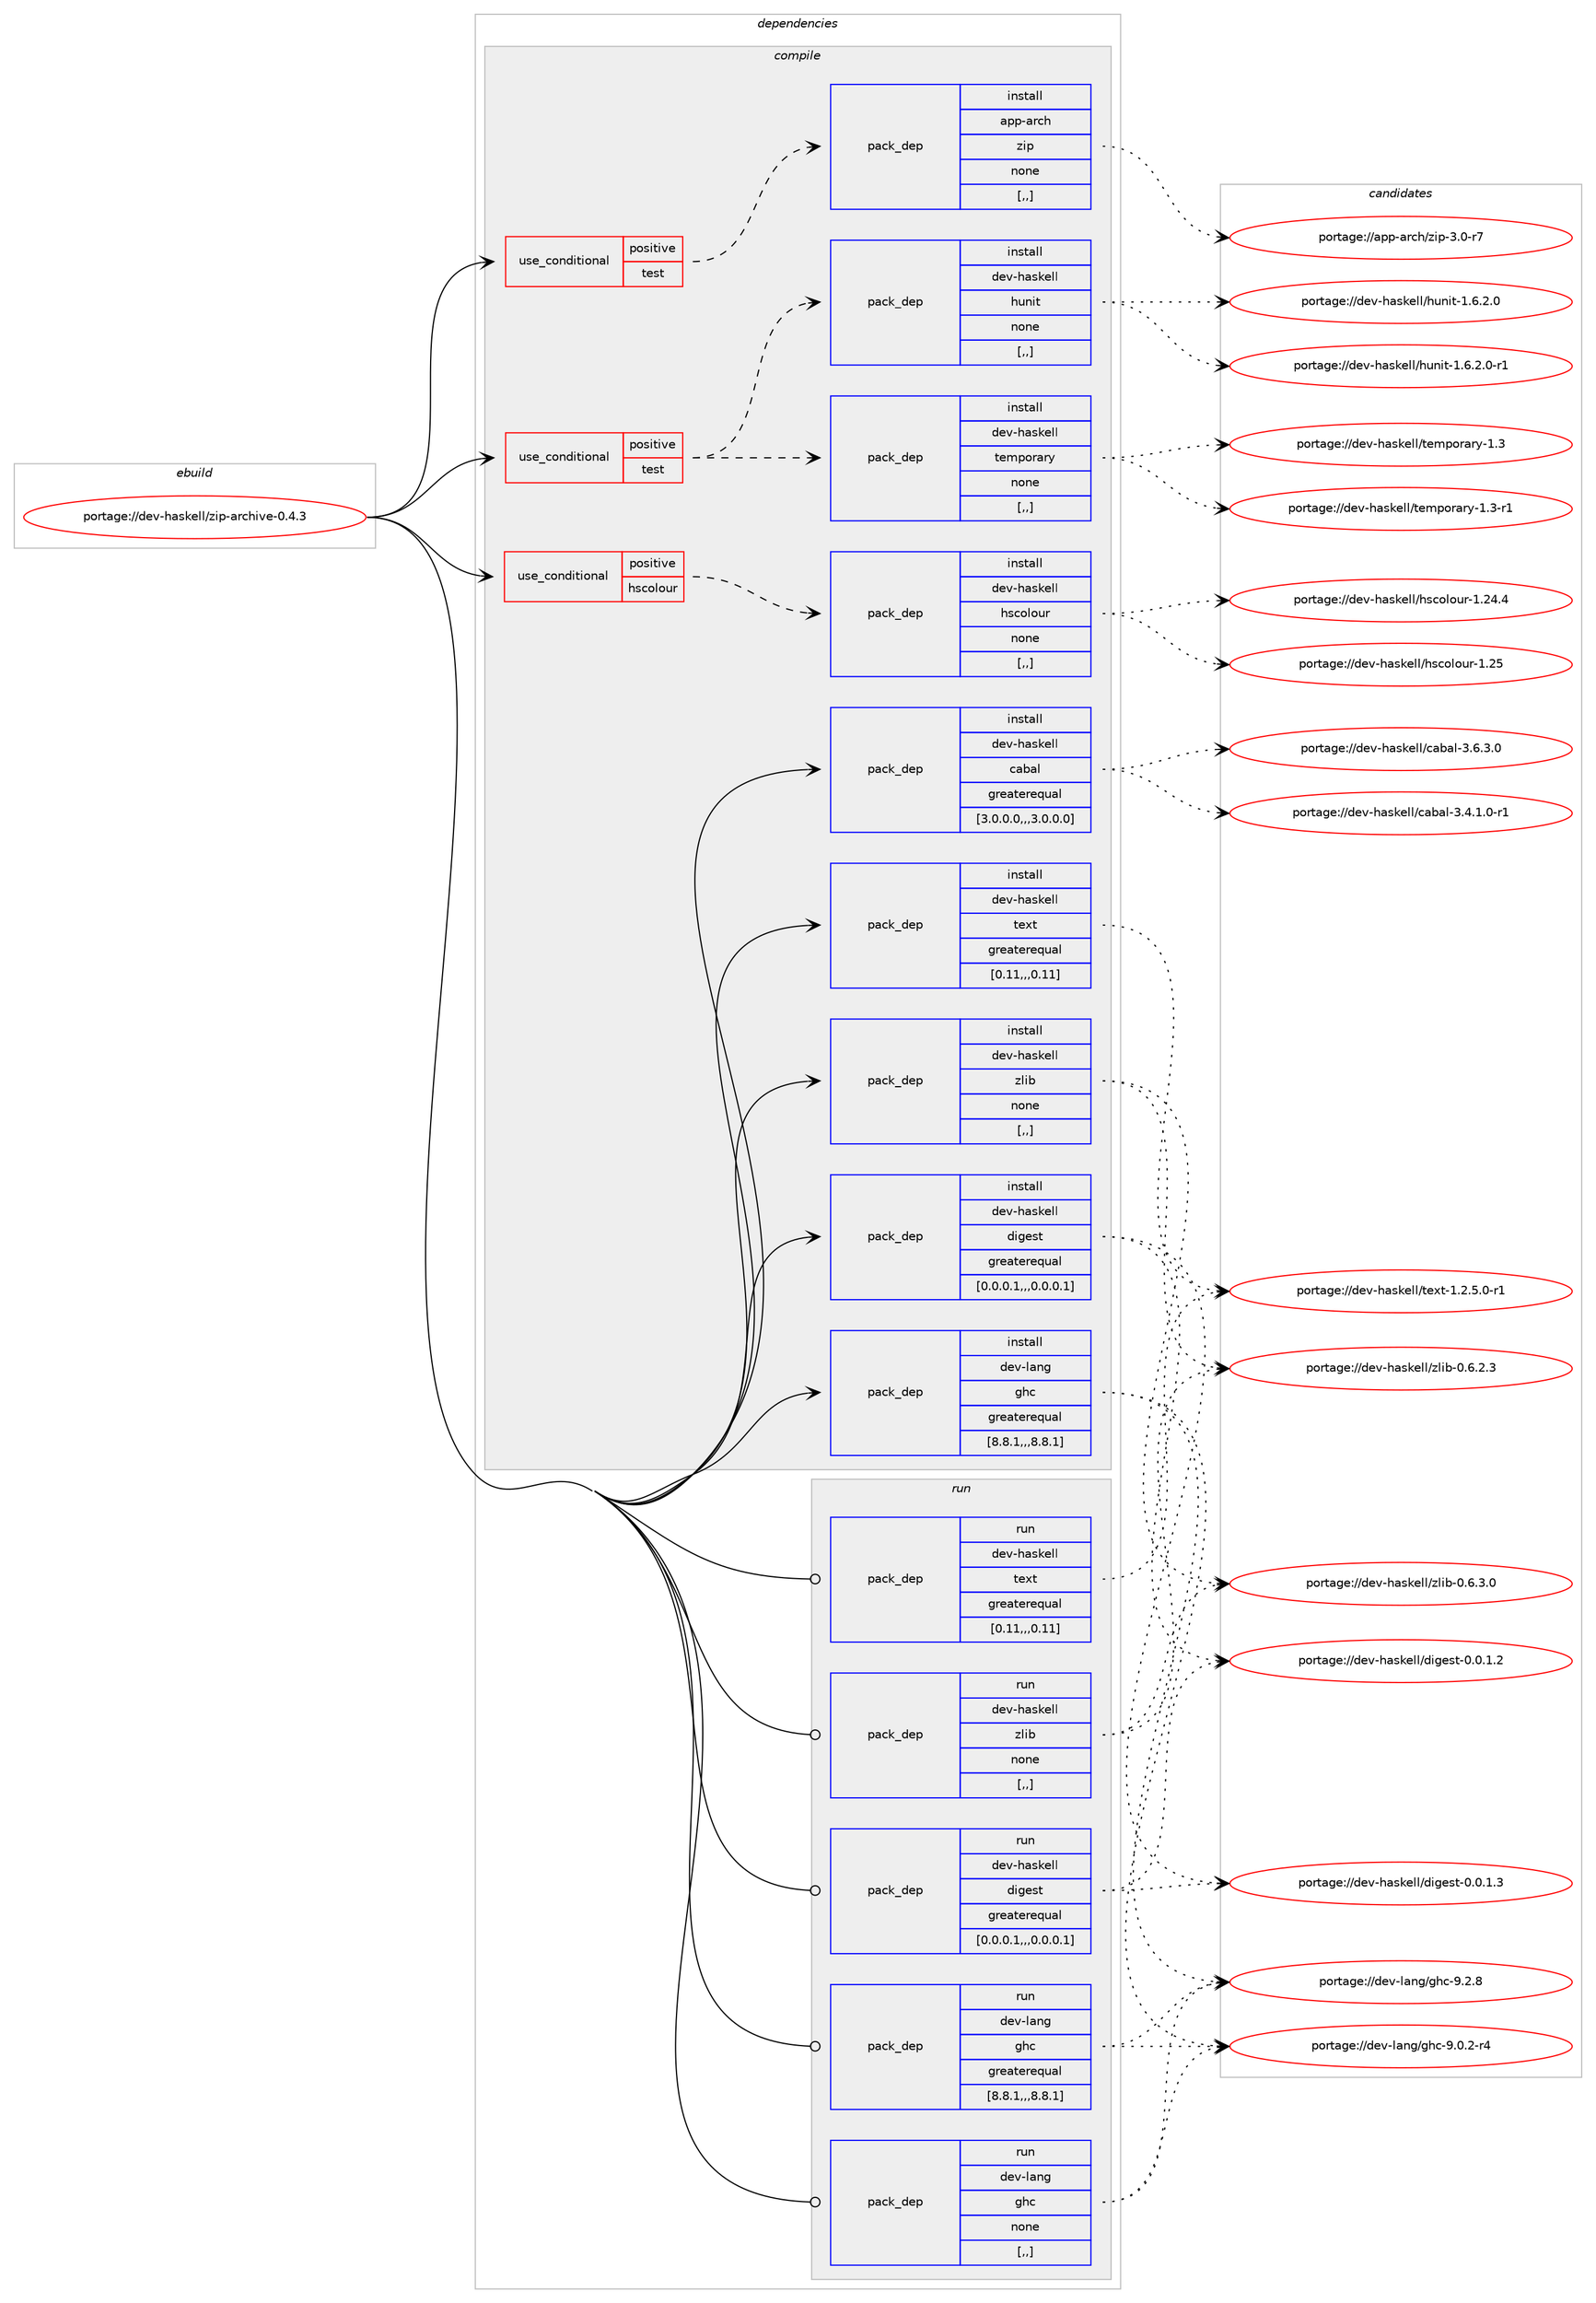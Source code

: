digraph prolog {

# *************
# Graph options
# *************

newrank=true;
concentrate=true;
compound=true;
graph [rankdir=LR,fontname=Helvetica,fontsize=10,ranksep=1.5];#, ranksep=2.5, nodesep=0.2];
edge  [arrowhead=vee];
node  [fontname=Helvetica,fontsize=10];

# **********
# The ebuild
# **********

subgraph cluster_leftcol {
color=gray;
label=<<i>ebuild</i>>;
id [label="portage://dev-haskell/zip-archive-0.4.3", color=red, width=4, href="../dev-haskell/zip-archive-0.4.3.svg"];
}

# ****************
# The dependencies
# ****************

subgraph cluster_midcol {
color=gray;
label=<<i>dependencies</i>>;
subgraph cluster_compile {
fillcolor="#eeeeee";
style=filled;
label=<<i>compile</i>>;
subgraph cond21391 {
dependency92423 [label=<<TABLE BORDER="0" CELLBORDER="1" CELLSPACING="0" CELLPADDING="4"><TR><TD ROWSPAN="3" CELLPADDING="10">use_conditional</TD></TR><TR><TD>positive</TD></TR><TR><TD>hscolour</TD></TR></TABLE>>, shape=none, color=red];
subgraph pack69977 {
dependency92424 [label=<<TABLE BORDER="0" CELLBORDER="1" CELLSPACING="0" CELLPADDING="4" WIDTH="220"><TR><TD ROWSPAN="6" CELLPADDING="30">pack_dep</TD></TR><TR><TD WIDTH="110">install</TD></TR><TR><TD>dev-haskell</TD></TR><TR><TD>hscolour</TD></TR><TR><TD>none</TD></TR><TR><TD>[,,]</TD></TR></TABLE>>, shape=none, color=blue];
}
dependency92423:e -> dependency92424:w [weight=20,style="dashed",arrowhead="vee"];
}
id:e -> dependency92423:w [weight=20,style="solid",arrowhead="vee"];
subgraph cond21392 {
dependency92425 [label=<<TABLE BORDER="0" CELLBORDER="1" CELLSPACING="0" CELLPADDING="4"><TR><TD ROWSPAN="3" CELLPADDING="10">use_conditional</TD></TR><TR><TD>positive</TD></TR><TR><TD>test</TD></TR></TABLE>>, shape=none, color=red];
subgraph pack69978 {
dependency92426 [label=<<TABLE BORDER="0" CELLBORDER="1" CELLSPACING="0" CELLPADDING="4" WIDTH="220"><TR><TD ROWSPAN="6" CELLPADDING="30">pack_dep</TD></TR><TR><TD WIDTH="110">install</TD></TR><TR><TD>app-arch</TD></TR><TR><TD>zip</TD></TR><TR><TD>none</TD></TR><TR><TD>[,,]</TD></TR></TABLE>>, shape=none, color=blue];
}
dependency92425:e -> dependency92426:w [weight=20,style="dashed",arrowhead="vee"];
}
id:e -> dependency92425:w [weight=20,style="solid",arrowhead="vee"];
subgraph cond21393 {
dependency92427 [label=<<TABLE BORDER="0" CELLBORDER="1" CELLSPACING="0" CELLPADDING="4"><TR><TD ROWSPAN="3" CELLPADDING="10">use_conditional</TD></TR><TR><TD>positive</TD></TR><TR><TD>test</TD></TR></TABLE>>, shape=none, color=red];
subgraph pack69979 {
dependency92428 [label=<<TABLE BORDER="0" CELLBORDER="1" CELLSPACING="0" CELLPADDING="4" WIDTH="220"><TR><TD ROWSPAN="6" CELLPADDING="30">pack_dep</TD></TR><TR><TD WIDTH="110">install</TD></TR><TR><TD>dev-haskell</TD></TR><TR><TD>hunit</TD></TR><TR><TD>none</TD></TR><TR><TD>[,,]</TD></TR></TABLE>>, shape=none, color=blue];
}
dependency92427:e -> dependency92428:w [weight=20,style="dashed",arrowhead="vee"];
subgraph pack69980 {
dependency92429 [label=<<TABLE BORDER="0" CELLBORDER="1" CELLSPACING="0" CELLPADDING="4" WIDTH="220"><TR><TD ROWSPAN="6" CELLPADDING="30">pack_dep</TD></TR><TR><TD WIDTH="110">install</TD></TR><TR><TD>dev-haskell</TD></TR><TR><TD>temporary</TD></TR><TR><TD>none</TD></TR><TR><TD>[,,]</TD></TR></TABLE>>, shape=none, color=blue];
}
dependency92427:e -> dependency92429:w [weight=20,style="dashed",arrowhead="vee"];
}
id:e -> dependency92427:w [weight=20,style="solid",arrowhead="vee"];
subgraph pack69981 {
dependency92430 [label=<<TABLE BORDER="0" CELLBORDER="1" CELLSPACING="0" CELLPADDING="4" WIDTH="220"><TR><TD ROWSPAN="6" CELLPADDING="30">pack_dep</TD></TR><TR><TD WIDTH="110">install</TD></TR><TR><TD>dev-haskell</TD></TR><TR><TD>cabal</TD></TR><TR><TD>greaterequal</TD></TR><TR><TD>[3.0.0.0,,,3.0.0.0]</TD></TR></TABLE>>, shape=none, color=blue];
}
id:e -> dependency92430:w [weight=20,style="solid",arrowhead="vee"];
subgraph pack69982 {
dependency92431 [label=<<TABLE BORDER="0" CELLBORDER="1" CELLSPACING="0" CELLPADDING="4" WIDTH="220"><TR><TD ROWSPAN="6" CELLPADDING="30">pack_dep</TD></TR><TR><TD WIDTH="110">install</TD></TR><TR><TD>dev-haskell</TD></TR><TR><TD>digest</TD></TR><TR><TD>greaterequal</TD></TR><TR><TD>[0.0.0.1,,,0.0.0.1]</TD></TR></TABLE>>, shape=none, color=blue];
}
id:e -> dependency92431:w [weight=20,style="solid",arrowhead="vee"];
subgraph pack69983 {
dependency92432 [label=<<TABLE BORDER="0" CELLBORDER="1" CELLSPACING="0" CELLPADDING="4" WIDTH="220"><TR><TD ROWSPAN="6" CELLPADDING="30">pack_dep</TD></TR><TR><TD WIDTH="110">install</TD></TR><TR><TD>dev-haskell</TD></TR><TR><TD>text</TD></TR><TR><TD>greaterequal</TD></TR><TR><TD>[0.11,,,0.11]</TD></TR></TABLE>>, shape=none, color=blue];
}
id:e -> dependency92432:w [weight=20,style="solid",arrowhead="vee"];
subgraph pack69984 {
dependency92433 [label=<<TABLE BORDER="0" CELLBORDER="1" CELLSPACING="0" CELLPADDING="4" WIDTH="220"><TR><TD ROWSPAN="6" CELLPADDING="30">pack_dep</TD></TR><TR><TD WIDTH="110">install</TD></TR><TR><TD>dev-haskell</TD></TR><TR><TD>zlib</TD></TR><TR><TD>none</TD></TR><TR><TD>[,,]</TD></TR></TABLE>>, shape=none, color=blue];
}
id:e -> dependency92433:w [weight=20,style="solid",arrowhead="vee"];
subgraph pack69985 {
dependency92434 [label=<<TABLE BORDER="0" CELLBORDER="1" CELLSPACING="0" CELLPADDING="4" WIDTH="220"><TR><TD ROWSPAN="6" CELLPADDING="30">pack_dep</TD></TR><TR><TD WIDTH="110">install</TD></TR><TR><TD>dev-lang</TD></TR><TR><TD>ghc</TD></TR><TR><TD>greaterequal</TD></TR><TR><TD>[8.8.1,,,8.8.1]</TD></TR></TABLE>>, shape=none, color=blue];
}
id:e -> dependency92434:w [weight=20,style="solid",arrowhead="vee"];
}
subgraph cluster_compileandrun {
fillcolor="#eeeeee";
style=filled;
label=<<i>compile and run</i>>;
}
subgraph cluster_run {
fillcolor="#eeeeee";
style=filled;
label=<<i>run</i>>;
subgraph pack69986 {
dependency92435 [label=<<TABLE BORDER="0" CELLBORDER="1" CELLSPACING="0" CELLPADDING="4" WIDTH="220"><TR><TD ROWSPAN="6" CELLPADDING="30">pack_dep</TD></TR><TR><TD WIDTH="110">run</TD></TR><TR><TD>dev-haskell</TD></TR><TR><TD>digest</TD></TR><TR><TD>greaterequal</TD></TR><TR><TD>[0.0.0.1,,,0.0.0.1]</TD></TR></TABLE>>, shape=none, color=blue];
}
id:e -> dependency92435:w [weight=20,style="solid",arrowhead="odot"];
subgraph pack69987 {
dependency92436 [label=<<TABLE BORDER="0" CELLBORDER="1" CELLSPACING="0" CELLPADDING="4" WIDTH="220"><TR><TD ROWSPAN="6" CELLPADDING="30">pack_dep</TD></TR><TR><TD WIDTH="110">run</TD></TR><TR><TD>dev-haskell</TD></TR><TR><TD>text</TD></TR><TR><TD>greaterequal</TD></TR><TR><TD>[0.11,,,0.11]</TD></TR></TABLE>>, shape=none, color=blue];
}
id:e -> dependency92436:w [weight=20,style="solid",arrowhead="odot"];
subgraph pack69988 {
dependency92437 [label=<<TABLE BORDER="0" CELLBORDER="1" CELLSPACING="0" CELLPADDING="4" WIDTH="220"><TR><TD ROWSPAN="6" CELLPADDING="30">pack_dep</TD></TR><TR><TD WIDTH="110">run</TD></TR><TR><TD>dev-haskell</TD></TR><TR><TD>zlib</TD></TR><TR><TD>none</TD></TR><TR><TD>[,,]</TD></TR></TABLE>>, shape=none, color=blue];
}
id:e -> dependency92437:w [weight=20,style="solid",arrowhead="odot"];
subgraph pack69989 {
dependency92438 [label=<<TABLE BORDER="0" CELLBORDER="1" CELLSPACING="0" CELLPADDING="4" WIDTH="220"><TR><TD ROWSPAN="6" CELLPADDING="30">pack_dep</TD></TR><TR><TD WIDTH="110">run</TD></TR><TR><TD>dev-lang</TD></TR><TR><TD>ghc</TD></TR><TR><TD>greaterequal</TD></TR><TR><TD>[8.8.1,,,8.8.1]</TD></TR></TABLE>>, shape=none, color=blue];
}
id:e -> dependency92438:w [weight=20,style="solid",arrowhead="odot"];
subgraph pack69990 {
dependency92439 [label=<<TABLE BORDER="0" CELLBORDER="1" CELLSPACING="0" CELLPADDING="4" WIDTH="220"><TR><TD ROWSPAN="6" CELLPADDING="30">pack_dep</TD></TR><TR><TD WIDTH="110">run</TD></TR><TR><TD>dev-lang</TD></TR><TR><TD>ghc</TD></TR><TR><TD>none</TD></TR><TR><TD>[,,]</TD></TR></TABLE>>, shape=none, color=blue];
}
id:e -> dependency92439:w [weight=20,style="solid",arrowhead="odot"];
}
}

# **************
# The candidates
# **************

subgraph cluster_choices {
rank=same;
color=gray;
label=<<i>candidates</i>>;

subgraph choice69977 {
color=black;
nodesep=1;
choice100101118451049711510710110810847104115991111081111171144549465053 [label="portage://dev-haskell/hscolour-1.25", color=red, width=4,href="../dev-haskell/hscolour-1.25.svg"];
choice1001011184510497115107101108108471041159911110811111711445494650524652 [label="portage://dev-haskell/hscolour-1.24.4", color=red, width=4,href="../dev-haskell/hscolour-1.24.4.svg"];
dependency92424:e -> choice100101118451049711510710110810847104115991111081111171144549465053:w [style=dotted,weight="100"];
dependency92424:e -> choice1001011184510497115107101108108471041159911110811111711445494650524652:w [style=dotted,weight="100"];
}
subgraph choice69978 {
color=black;
nodesep=1;
choice9711211245971149910447122105112455146484511455 [label="portage://app-arch/zip-3.0-r7", color=red, width=4,href="../app-arch/zip-3.0-r7.svg"];
dependency92426:e -> choice9711211245971149910447122105112455146484511455:w [style=dotted,weight="100"];
}
subgraph choice69979 {
color=black;
nodesep=1;
choice10010111845104971151071011081084710411711010511645494654465046484511449 [label="portage://dev-haskell/hunit-1.6.2.0-r1", color=red, width=4,href="../dev-haskell/hunit-1.6.2.0-r1.svg"];
choice1001011184510497115107101108108471041171101051164549465446504648 [label="portage://dev-haskell/hunit-1.6.2.0", color=red, width=4,href="../dev-haskell/hunit-1.6.2.0.svg"];
dependency92428:e -> choice10010111845104971151071011081084710411711010511645494654465046484511449:w [style=dotted,weight="100"];
dependency92428:e -> choice1001011184510497115107101108108471041171101051164549465446504648:w [style=dotted,weight="100"];
}
subgraph choice69980 {
color=black;
nodesep=1;
choice10010111845104971151071011081084711610110911211111497114121454946514511449 [label="portage://dev-haskell/temporary-1.3-r1", color=red, width=4,href="../dev-haskell/temporary-1.3-r1.svg"];
choice1001011184510497115107101108108471161011091121111149711412145494651 [label="portage://dev-haskell/temporary-1.3", color=red, width=4,href="../dev-haskell/temporary-1.3.svg"];
dependency92429:e -> choice10010111845104971151071011081084711610110911211111497114121454946514511449:w [style=dotted,weight="100"];
dependency92429:e -> choice1001011184510497115107101108108471161011091121111149711412145494651:w [style=dotted,weight="100"];
}
subgraph choice69981 {
color=black;
nodesep=1;
choice100101118451049711510710110810847999798971084551465446514648 [label="portage://dev-haskell/cabal-3.6.3.0", color=red, width=4,href="../dev-haskell/cabal-3.6.3.0.svg"];
choice1001011184510497115107101108108479997989710845514652464946484511449 [label="portage://dev-haskell/cabal-3.4.1.0-r1", color=red, width=4,href="../dev-haskell/cabal-3.4.1.0-r1.svg"];
dependency92430:e -> choice100101118451049711510710110810847999798971084551465446514648:w [style=dotted,weight="100"];
dependency92430:e -> choice1001011184510497115107101108108479997989710845514652464946484511449:w [style=dotted,weight="100"];
}
subgraph choice69982 {
color=black;
nodesep=1;
choice1001011184510497115107101108108471001051031011151164548464846494651 [label="portage://dev-haskell/digest-0.0.1.3", color=red, width=4,href="../dev-haskell/digest-0.0.1.3.svg"];
choice1001011184510497115107101108108471001051031011151164548464846494650 [label="portage://dev-haskell/digest-0.0.1.2", color=red, width=4,href="../dev-haskell/digest-0.0.1.2.svg"];
dependency92431:e -> choice1001011184510497115107101108108471001051031011151164548464846494651:w [style=dotted,weight="100"];
dependency92431:e -> choice1001011184510497115107101108108471001051031011151164548464846494650:w [style=dotted,weight="100"];
}
subgraph choice69983 {
color=black;
nodesep=1;
choice10010111845104971151071011081084711610112011645494650465346484511449 [label="portage://dev-haskell/text-1.2.5.0-r1", color=red, width=4,href="../dev-haskell/text-1.2.5.0-r1.svg"];
dependency92432:e -> choice10010111845104971151071011081084711610112011645494650465346484511449:w [style=dotted,weight="100"];
}
subgraph choice69984 {
color=black;
nodesep=1;
choice100101118451049711510710110810847122108105984548465446514648 [label="portage://dev-haskell/zlib-0.6.3.0", color=red, width=4,href="../dev-haskell/zlib-0.6.3.0.svg"];
choice100101118451049711510710110810847122108105984548465446504651 [label="portage://dev-haskell/zlib-0.6.2.3", color=red, width=4,href="../dev-haskell/zlib-0.6.2.3.svg"];
dependency92433:e -> choice100101118451049711510710110810847122108105984548465446514648:w [style=dotted,weight="100"];
dependency92433:e -> choice100101118451049711510710110810847122108105984548465446504651:w [style=dotted,weight="100"];
}
subgraph choice69985 {
color=black;
nodesep=1;
choice10010111845108971101034710310499455746504656 [label="portage://dev-lang/ghc-9.2.8", color=red, width=4,href="../dev-lang/ghc-9.2.8.svg"];
choice100101118451089711010347103104994557464846504511452 [label="portage://dev-lang/ghc-9.0.2-r4", color=red, width=4,href="../dev-lang/ghc-9.0.2-r4.svg"];
dependency92434:e -> choice10010111845108971101034710310499455746504656:w [style=dotted,weight="100"];
dependency92434:e -> choice100101118451089711010347103104994557464846504511452:w [style=dotted,weight="100"];
}
subgraph choice69986 {
color=black;
nodesep=1;
choice1001011184510497115107101108108471001051031011151164548464846494651 [label="portage://dev-haskell/digest-0.0.1.3", color=red, width=4,href="../dev-haskell/digest-0.0.1.3.svg"];
choice1001011184510497115107101108108471001051031011151164548464846494650 [label="portage://dev-haskell/digest-0.0.1.2", color=red, width=4,href="../dev-haskell/digest-0.0.1.2.svg"];
dependency92435:e -> choice1001011184510497115107101108108471001051031011151164548464846494651:w [style=dotted,weight="100"];
dependency92435:e -> choice1001011184510497115107101108108471001051031011151164548464846494650:w [style=dotted,weight="100"];
}
subgraph choice69987 {
color=black;
nodesep=1;
choice10010111845104971151071011081084711610112011645494650465346484511449 [label="portage://dev-haskell/text-1.2.5.0-r1", color=red, width=4,href="../dev-haskell/text-1.2.5.0-r1.svg"];
dependency92436:e -> choice10010111845104971151071011081084711610112011645494650465346484511449:w [style=dotted,weight="100"];
}
subgraph choice69988 {
color=black;
nodesep=1;
choice100101118451049711510710110810847122108105984548465446514648 [label="portage://dev-haskell/zlib-0.6.3.0", color=red, width=4,href="../dev-haskell/zlib-0.6.3.0.svg"];
choice100101118451049711510710110810847122108105984548465446504651 [label="portage://dev-haskell/zlib-0.6.2.3", color=red, width=4,href="../dev-haskell/zlib-0.6.2.3.svg"];
dependency92437:e -> choice100101118451049711510710110810847122108105984548465446514648:w [style=dotted,weight="100"];
dependency92437:e -> choice100101118451049711510710110810847122108105984548465446504651:w [style=dotted,weight="100"];
}
subgraph choice69989 {
color=black;
nodesep=1;
choice10010111845108971101034710310499455746504656 [label="portage://dev-lang/ghc-9.2.8", color=red, width=4,href="../dev-lang/ghc-9.2.8.svg"];
choice100101118451089711010347103104994557464846504511452 [label="portage://dev-lang/ghc-9.0.2-r4", color=red, width=4,href="../dev-lang/ghc-9.0.2-r4.svg"];
dependency92438:e -> choice10010111845108971101034710310499455746504656:w [style=dotted,weight="100"];
dependency92438:e -> choice100101118451089711010347103104994557464846504511452:w [style=dotted,weight="100"];
}
subgraph choice69990 {
color=black;
nodesep=1;
choice10010111845108971101034710310499455746504656 [label="portage://dev-lang/ghc-9.2.8", color=red, width=4,href="../dev-lang/ghc-9.2.8.svg"];
choice100101118451089711010347103104994557464846504511452 [label="portage://dev-lang/ghc-9.0.2-r4", color=red, width=4,href="../dev-lang/ghc-9.0.2-r4.svg"];
dependency92439:e -> choice10010111845108971101034710310499455746504656:w [style=dotted,weight="100"];
dependency92439:e -> choice100101118451089711010347103104994557464846504511452:w [style=dotted,weight="100"];
}
}

}
